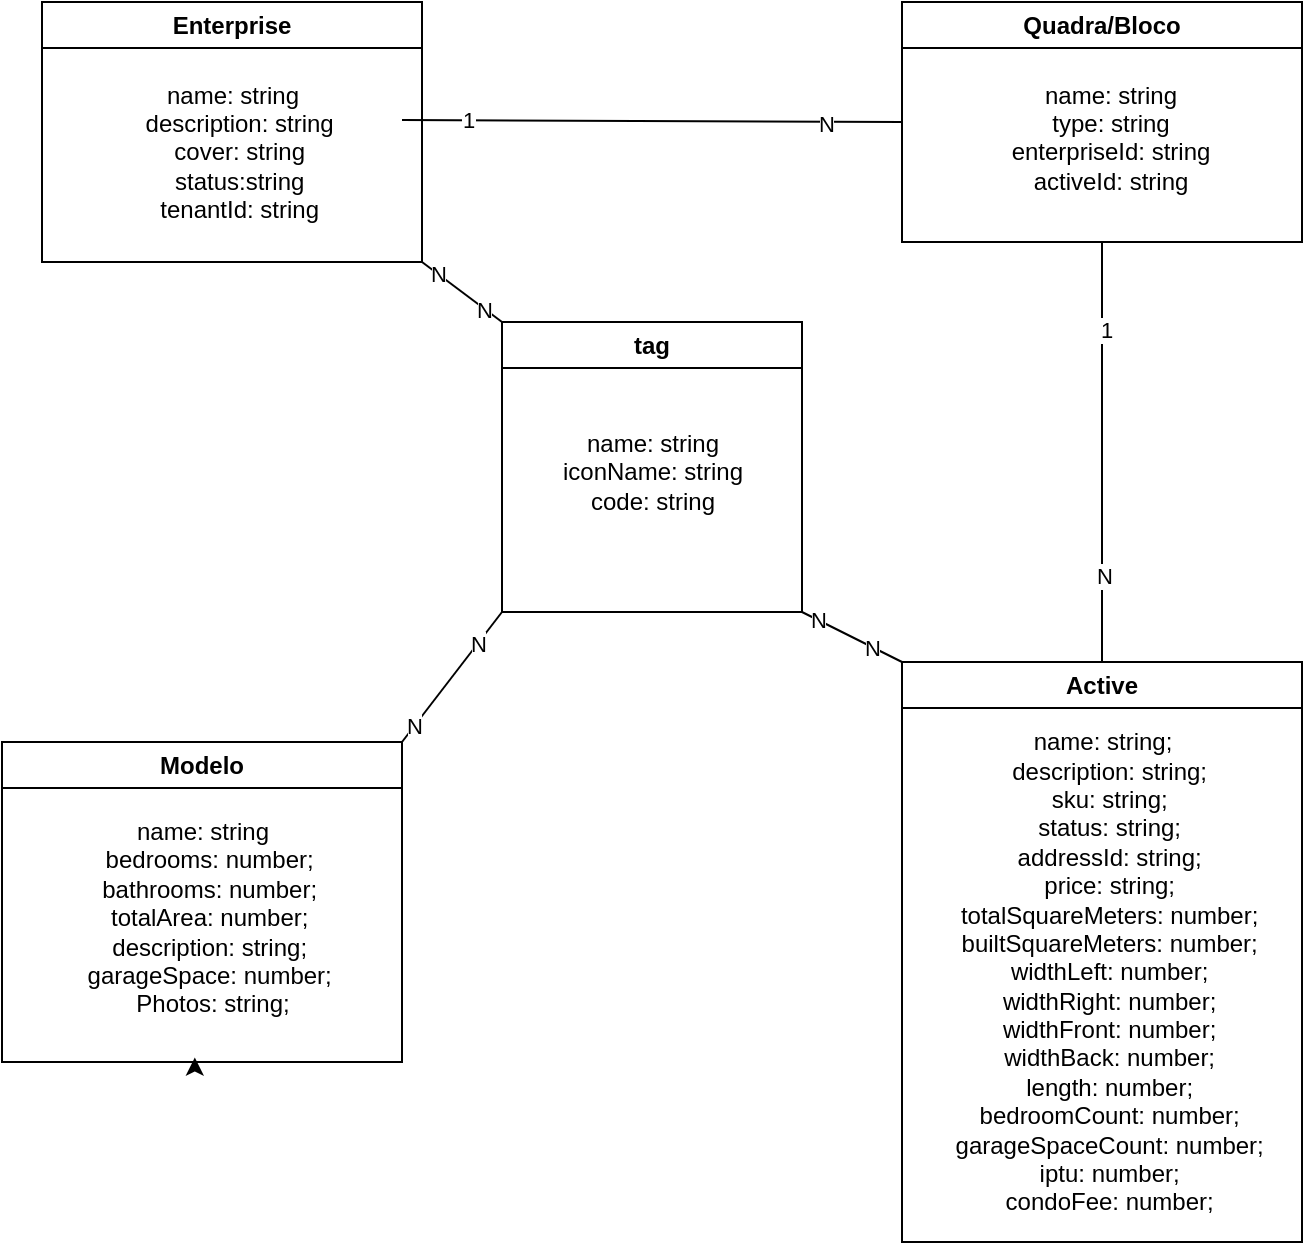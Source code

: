 <mxfile version="26.2.9">
  <diagram name="Página-1" id="DlFw92GkphCBnJ2AYAbu">
    <mxGraphModel dx="1461" dy="820" grid="1" gridSize="10" guides="1" tooltips="1" connect="1" arrows="1" fold="1" page="1" pageScale="1" pageWidth="827" pageHeight="1169" math="0" shadow="0">
      <root>
        <mxCell id="0" />
        <mxCell id="1" parent="0" />
        <mxCell id="jvUN5eC8oDsfLbKXVyd1-1" value="Enterprise" style="swimlane;whiteSpace=wrap;html=1;" vertex="1" parent="1">
          <mxGeometry x="100" y="70" width="190" height="130" as="geometry" />
        </mxCell>
        <mxCell id="jvUN5eC8oDsfLbKXVyd1-14" value="&lt;div&gt;name: string&lt;/div&gt;&lt;div&gt;&amp;nbsp; description: string&lt;/div&gt;&lt;div&gt;&amp;nbsp; cover: string&lt;/div&gt;&lt;div&gt;&amp;nbsp; status:string&lt;/div&gt;&lt;div&gt;&amp;nbsp; tenantId: string&lt;/div&gt;" style="text;html=1;align=center;verticalAlign=middle;resizable=0;points=[];autosize=1;strokeColor=none;fillColor=none;" vertex="1" parent="jvUN5eC8oDsfLbKXVyd1-1">
          <mxGeometry x="35" y="30" width="120" height="90" as="geometry" />
        </mxCell>
        <mxCell id="jvUN5eC8oDsfLbKXVyd1-3" value="Quadra/Bloco" style="swimlane;whiteSpace=wrap;html=1;" vertex="1" parent="1">
          <mxGeometry x="530" y="70" width="200" height="120" as="geometry" />
        </mxCell>
        <mxCell id="jvUN5eC8oDsfLbKXVyd1-6" value="name: string&lt;div&gt;type: string&lt;/div&gt;&lt;div&gt;enterpriseId: string&lt;/div&gt;&lt;div&gt;activeId: string&lt;br&gt;&lt;div&gt;&lt;br&gt;&lt;/div&gt;&lt;/div&gt;" style="text;html=1;align=center;verticalAlign=middle;resizable=0;points=[];autosize=1;strokeColor=none;fillColor=none;" vertex="1" parent="jvUN5eC8oDsfLbKXVyd1-3">
          <mxGeometry x="44" y="30" width="120" height="90" as="geometry" />
        </mxCell>
        <mxCell id="jvUN5eC8oDsfLbKXVyd1-4" value="Modelo" style="swimlane;whiteSpace=wrap;html=1;" vertex="1" parent="1">
          <mxGeometry x="80" y="440" width="200" height="160" as="geometry" />
        </mxCell>
        <mxCell id="jvUN5eC8oDsfLbKXVyd1-12" value="name: string&lt;div&gt;&lt;div&gt;&amp;nbsp; bedrooms: number;&lt;/div&gt;&lt;div&gt;&amp;nbsp; bathrooms: number;&lt;/div&gt;&lt;div&gt;&amp;nbsp; totalArea: number;&lt;/div&gt;&lt;div&gt;&amp;nbsp; description: string;&lt;/div&gt;&lt;div&gt;&lt;span style=&quot;background-color: transparent; color: light-dark(rgb(0, 0, 0), rgb(255, 255, 255));&quot;&gt;&amp;nbsp; garageSpace: number;&lt;/span&gt;&lt;/div&gt;&lt;div&gt;&amp;nbsp; &amp;nbsp; &amp;nbsp; &amp;nbsp; &amp;nbsp; &amp;nbsp; &amp;nbsp;Photos: string;&amp;nbsp; &amp;nbsp; &amp;nbsp; &amp;nbsp; &amp;nbsp;&amp;nbsp;&lt;/div&gt;&lt;/div&gt;&lt;div&gt;&lt;br&gt;&lt;/div&gt;" style="text;html=1;align=center;verticalAlign=middle;resizable=0;points=[];autosize=1;strokeColor=none;fillColor=none;" vertex="1" parent="jvUN5eC8oDsfLbKXVyd1-4">
          <mxGeometry x="10" y="30" width="180" height="130" as="geometry" />
        </mxCell>
        <mxCell id="jvUN5eC8oDsfLbKXVyd1-13" style="edgeStyle=orthogonalEdgeStyle;rounded=0;orthogonalLoop=1;jettySize=auto;html=1;exitX=0.5;exitY=1;exitDx=0;exitDy=0;entryX=0.48;entryY=0.983;entryDx=0;entryDy=0;entryPerimeter=0;" edge="1" parent="jvUN5eC8oDsfLbKXVyd1-4" source="jvUN5eC8oDsfLbKXVyd1-4" target="jvUN5eC8oDsfLbKXVyd1-12">
          <mxGeometry relative="1" as="geometry" />
        </mxCell>
        <mxCell id="jvUN5eC8oDsfLbKXVyd1-5" value="Active" style="swimlane;whiteSpace=wrap;html=1;" vertex="1" parent="1">
          <mxGeometry x="530" y="400" width="200" height="290" as="geometry" />
        </mxCell>
        <mxCell id="jvUN5eC8oDsfLbKXVyd1-10" value="&lt;div&gt;&lt;div&gt;name: string;&lt;/div&gt;&lt;div&gt;&amp;nbsp; description: string;&lt;/div&gt;&lt;div&gt;&amp;nbsp; sku: string;&lt;/div&gt;&lt;div&gt;&amp;nbsp; status: string;&lt;/div&gt;&lt;div&gt;&amp;nbsp; addressId: string;&lt;/div&gt;&lt;div&gt;&amp;nbsp; price: string;&lt;/div&gt;&lt;div&gt;&amp;nbsp; totalSquareMeters: number;&lt;/div&gt;&lt;div&gt;&amp;nbsp; builtSquareMeters: number;&lt;/div&gt;&lt;div&gt;&amp;nbsp; widthLeft: number;&lt;/div&gt;&lt;div&gt;&amp;nbsp; widthRight: number;&lt;/div&gt;&lt;div&gt;&amp;nbsp; widthFront: number;&lt;/div&gt;&lt;div&gt;&amp;nbsp; widthBack: number;&lt;/div&gt;&lt;div&gt;&amp;nbsp; length: number;&lt;/div&gt;&lt;div&gt;&amp;nbsp; bedroomCount: number;&lt;/div&gt;&lt;div&gt;&amp;nbsp; garageSpaceCount: number;&lt;/div&gt;&lt;div&gt;&amp;nbsp; iptu: number;&lt;/div&gt;&lt;div&gt;&amp;nbsp; condoFee: number;&lt;/div&gt;&lt;/div&gt;" style="text;html=1;align=center;verticalAlign=middle;resizable=0;points=[];autosize=1;strokeColor=none;fillColor=none;" vertex="1" parent="jvUN5eC8oDsfLbKXVyd1-5">
          <mxGeometry x="10" y="25" width="180" height="260" as="geometry" />
        </mxCell>
        <mxCell id="jvUN5eC8oDsfLbKXVyd1-7" value="" style="endArrow=none;html=1;rounded=0;exitX=0.5;exitY=0;exitDx=0;exitDy=0;entryX=0.5;entryY=1;entryDx=0;entryDy=0;" edge="1" parent="1" source="jvUN5eC8oDsfLbKXVyd1-5" target="jvUN5eC8oDsfLbKXVyd1-3">
          <mxGeometry width="50" height="50" relative="1" as="geometry">
            <mxPoint x="360" y="320" as="sourcePoint" />
            <mxPoint x="410" y="270" as="targetPoint" />
          </mxGeometry>
        </mxCell>
        <mxCell id="jvUN5eC8oDsfLbKXVyd1-8" value="1" style="edgeLabel;html=1;align=center;verticalAlign=middle;resizable=0;points=[];" vertex="1" connectable="0" parent="jvUN5eC8oDsfLbKXVyd1-7">
          <mxGeometry x="0.583" y="-2" relative="1" as="geometry">
            <mxPoint as="offset" />
          </mxGeometry>
        </mxCell>
        <mxCell id="jvUN5eC8oDsfLbKXVyd1-9" value="N" style="edgeLabel;html=1;align=center;verticalAlign=middle;resizable=0;points=[];" vertex="1" connectable="0" parent="jvUN5eC8oDsfLbKXVyd1-7">
          <mxGeometry x="-0.589" y="-1" relative="1" as="geometry">
            <mxPoint as="offset" />
          </mxGeometry>
        </mxCell>
        <mxCell id="jvUN5eC8oDsfLbKXVyd1-15" value="" style="endArrow=none;html=1;rounded=0;entryX=0;entryY=0.5;entryDx=0;entryDy=0;" edge="1" parent="1" target="jvUN5eC8oDsfLbKXVyd1-3">
          <mxGeometry width="50" height="50" relative="1" as="geometry">
            <mxPoint x="280" y="129" as="sourcePoint" />
            <mxPoint x="490" y="129.41" as="targetPoint" />
          </mxGeometry>
        </mxCell>
        <mxCell id="jvUN5eC8oDsfLbKXVyd1-17" value="N" style="edgeLabel;html=1;align=center;verticalAlign=middle;resizable=0;points=[];" vertex="1" connectable="0" parent="jvUN5eC8oDsfLbKXVyd1-15">
          <mxGeometry x="0.695" y="-1" relative="1" as="geometry">
            <mxPoint as="offset" />
          </mxGeometry>
        </mxCell>
        <mxCell id="jvUN5eC8oDsfLbKXVyd1-18" value="1" style="edgeLabel;html=1;align=center;verticalAlign=middle;resizable=0;points=[];" vertex="1" connectable="0" parent="jvUN5eC8oDsfLbKXVyd1-15">
          <mxGeometry x="-0.742" relative="1" as="geometry">
            <mxPoint as="offset" />
          </mxGeometry>
        </mxCell>
        <mxCell id="jvUN5eC8oDsfLbKXVyd1-26" value="tag" style="swimlane;whiteSpace=wrap;html=1;" vertex="1" parent="1">
          <mxGeometry x="330" y="230" width="150" height="145" as="geometry" />
        </mxCell>
        <mxCell id="jvUN5eC8oDsfLbKXVyd1-27" value="name: string&lt;div&gt;iconName: string&lt;/div&gt;&lt;div&gt;code: string&lt;/div&gt;" style="text;html=1;align=center;verticalAlign=middle;resizable=0;points=[];autosize=1;strokeColor=none;fillColor=none;" vertex="1" parent="jvUN5eC8oDsfLbKXVyd1-26">
          <mxGeometry x="20" y="45" width="110" height="60" as="geometry" />
        </mxCell>
        <mxCell id="jvUN5eC8oDsfLbKXVyd1-28" value="" style="endArrow=none;html=1;rounded=0;exitX=1;exitY=1;exitDx=0;exitDy=0;" edge="1" parent="1" source="jvUN5eC8oDsfLbKXVyd1-1">
          <mxGeometry width="50" height="50" relative="1" as="geometry">
            <mxPoint x="340" y="360" as="sourcePoint" />
            <mxPoint x="330" y="230" as="targetPoint" />
          </mxGeometry>
        </mxCell>
        <mxCell id="jvUN5eC8oDsfLbKXVyd1-32" value="N" style="edgeLabel;html=1;align=center;verticalAlign=middle;resizable=0;points=[];" vertex="1" connectable="0" parent="jvUN5eC8oDsfLbKXVyd1-28">
          <mxGeometry x="0.56" relative="1" as="geometry">
            <mxPoint as="offset" />
          </mxGeometry>
        </mxCell>
        <mxCell id="jvUN5eC8oDsfLbKXVyd1-33" value="N" style="edgeLabel;html=1;align=center;verticalAlign=middle;resizable=0;points=[];" vertex="1" connectable="0" parent="jvUN5eC8oDsfLbKXVyd1-28">
          <mxGeometry x="-0.623" relative="1" as="geometry">
            <mxPoint as="offset" />
          </mxGeometry>
        </mxCell>
        <mxCell id="jvUN5eC8oDsfLbKXVyd1-38" value="" style="endArrow=none;html=1;rounded=0;exitX=1;exitY=1;exitDx=0;exitDy=0;entryX=0;entryY=0;entryDx=0;entryDy=0;" edge="1" parent="1" source="jvUN5eC8oDsfLbKXVyd1-26" target="jvUN5eC8oDsfLbKXVyd1-5">
          <mxGeometry width="50" height="50" relative="1" as="geometry">
            <mxPoint x="510" y="410" as="sourcePoint" />
            <mxPoint x="560" y="360" as="targetPoint" />
          </mxGeometry>
        </mxCell>
        <mxCell id="jvUN5eC8oDsfLbKXVyd1-39" value="N" style="edgeLabel;html=1;align=center;verticalAlign=middle;resizable=0;points=[];" vertex="1" connectable="0" parent="jvUN5eC8oDsfLbKXVyd1-38">
          <mxGeometry x="-0.689" relative="1" as="geometry">
            <mxPoint as="offset" />
          </mxGeometry>
        </mxCell>
        <mxCell id="jvUN5eC8oDsfLbKXVyd1-40" value="N" style="edgeLabel;html=1;align=center;verticalAlign=middle;resizable=0;points=[];" vertex="1" connectable="0" parent="jvUN5eC8oDsfLbKXVyd1-38">
          <mxGeometry x="0.388" relative="1" as="geometry">
            <mxPoint as="offset" />
          </mxGeometry>
        </mxCell>
        <mxCell id="jvUN5eC8oDsfLbKXVyd1-41" value="" style="endArrow=none;html=1;rounded=0;exitX=1;exitY=0;exitDx=0;exitDy=0;entryX=0;entryY=1;entryDx=0;entryDy=0;" edge="1" parent="1" source="jvUN5eC8oDsfLbKXVyd1-4" target="jvUN5eC8oDsfLbKXVyd1-26">
          <mxGeometry width="50" height="50" relative="1" as="geometry">
            <mxPoint x="280" y="420" as="sourcePoint" />
            <mxPoint x="330" y="380" as="targetPoint" />
          </mxGeometry>
        </mxCell>
        <mxCell id="jvUN5eC8oDsfLbKXVyd1-42" value="N" style="edgeLabel;html=1;align=center;verticalAlign=middle;resizable=0;points=[];" vertex="1" connectable="0" parent="jvUN5eC8oDsfLbKXVyd1-41">
          <mxGeometry x="-0.762" relative="1" as="geometry">
            <mxPoint as="offset" />
          </mxGeometry>
        </mxCell>
        <mxCell id="jvUN5eC8oDsfLbKXVyd1-43" value="N" style="edgeLabel;html=1;align=center;verticalAlign=middle;resizable=0;points=[];" vertex="1" connectable="0" parent="jvUN5eC8oDsfLbKXVyd1-41">
          <mxGeometry x="0.527" relative="1" as="geometry">
            <mxPoint as="offset" />
          </mxGeometry>
        </mxCell>
      </root>
    </mxGraphModel>
  </diagram>
</mxfile>
